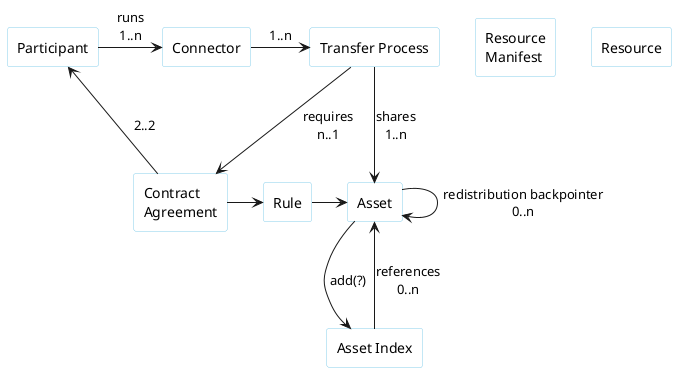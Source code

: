 @startuml

skinParam NoteBackgroundColor WhiteSmoke
skinParam NoteFontColor Black
skinParam ParticipantBackgroundColor WhiteSmoke
skinParam ActorBackgroundColor WhiteSmoke
skinParam AgentBackgroundColor White
skinParam AgentBorderColor SkyBlue
skinparam shadowing false

!define ConsumerColor f8f2ff
!define ProviderColor d9edff
!define WarningColor Business
!define LeadColor Technology

agent Participant
agent Connector
agent Agreement as "Contract\nAgreement"
agent Transfer as "Transfer Process"
agent Rule
agent Asset
agent Index as "Asset Index"

agent Manifest as "Resource\nManifest"
agent Resource

Participant -right-> Connector : runs\n1..n
Connector -right-> Transfer : 1..n
Transfer -down-> Agreement : requires\nn..1
Agreement -> Participant : 2..2
Transfer -right-> Asset : shares\n1..n
Agreement -right-> Rule
Rule -> Asset
Asset -> Asset: redistribution backpointer\n0..n
Asset -down-> Index : add(?)
Index -> Asset: references\n0..n

@enduml